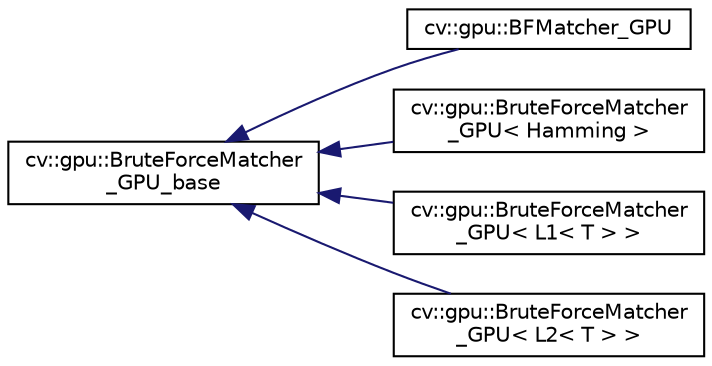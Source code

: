digraph "Graphical Class Hierarchy"
{
 // LATEX_PDF_SIZE
  edge [fontname="Helvetica",fontsize="10",labelfontname="Helvetica",labelfontsize="10"];
  node [fontname="Helvetica",fontsize="10",shape=record];
  rankdir="LR";
  Node0 [label="cv::gpu::BruteForceMatcher\l_GPU_base",height=0.2,width=0.4,color="black", fillcolor="white", style="filled",URL="$classcv_1_1gpu_1_1_brute_force_matcher___g_p_u__base.html",tooltip=" "];
  Node0 -> Node1 [dir="back",color="midnightblue",fontsize="10",style="solid",fontname="Helvetica"];
  Node1 [label="cv::gpu::BFMatcher_GPU",height=0.2,width=0.4,color="black", fillcolor="white", style="filled",URL="$classcv_1_1gpu_1_1_b_f_matcher___g_p_u.html",tooltip=" "];
  Node0 -> Node2 [dir="back",color="midnightblue",fontsize="10",style="solid",fontname="Helvetica"];
  Node2 [label="cv::gpu::BruteForceMatcher\l_GPU\< Hamming \>",height=0.2,width=0.4,color="black", fillcolor="white", style="filled",URL="$classcv_1_1gpu_1_1_brute_force_matcher___g_p_u_3_01_hamming_01_4.html",tooltip=" "];
  Node0 -> Node3 [dir="back",color="midnightblue",fontsize="10",style="solid",fontname="Helvetica"];
  Node3 [label="cv::gpu::BruteForceMatcher\l_GPU\< L1\< T \> \>",height=0.2,width=0.4,color="black", fillcolor="white", style="filled",URL="$classcv_1_1gpu_1_1_brute_force_matcher___g_p_u_3_01_l1_3_01_t_01_4_01_4.html",tooltip=" "];
  Node0 -> Node4 [dir="back",color="midnightblue",fontsize="10",style="solid",fontname="Helvetica"];
  Node4 [label="cv::gpu::BruteForceMatcher\l_GPU\< L2\< T \> \>",height=0.2,width=0.4,color="black", fillcolor="white", style="filled",URL="$classcv_1_1gpu_1_1_brute_force_matcher___g_p_u_3_01_l2_3_01_t_01_4_01_4.html",tooltip=" "];
}
